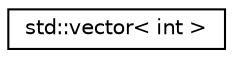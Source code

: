 digraph "Graphical Class Hierarchy"
{
  edge [fontname="Helvetica",fontsize="10",labelfontname="Helvetica",labelfontsize="10"];
  node [fontname="Helvetica",fontsize="10",shape=record];
  rankdir="LR";
  Node0 [label="std::vector\< int \>",height=0.2,width=0.4,color="black", fillcolor="white", style="filled",URL="$classstd_1_1vector.html"];
}
